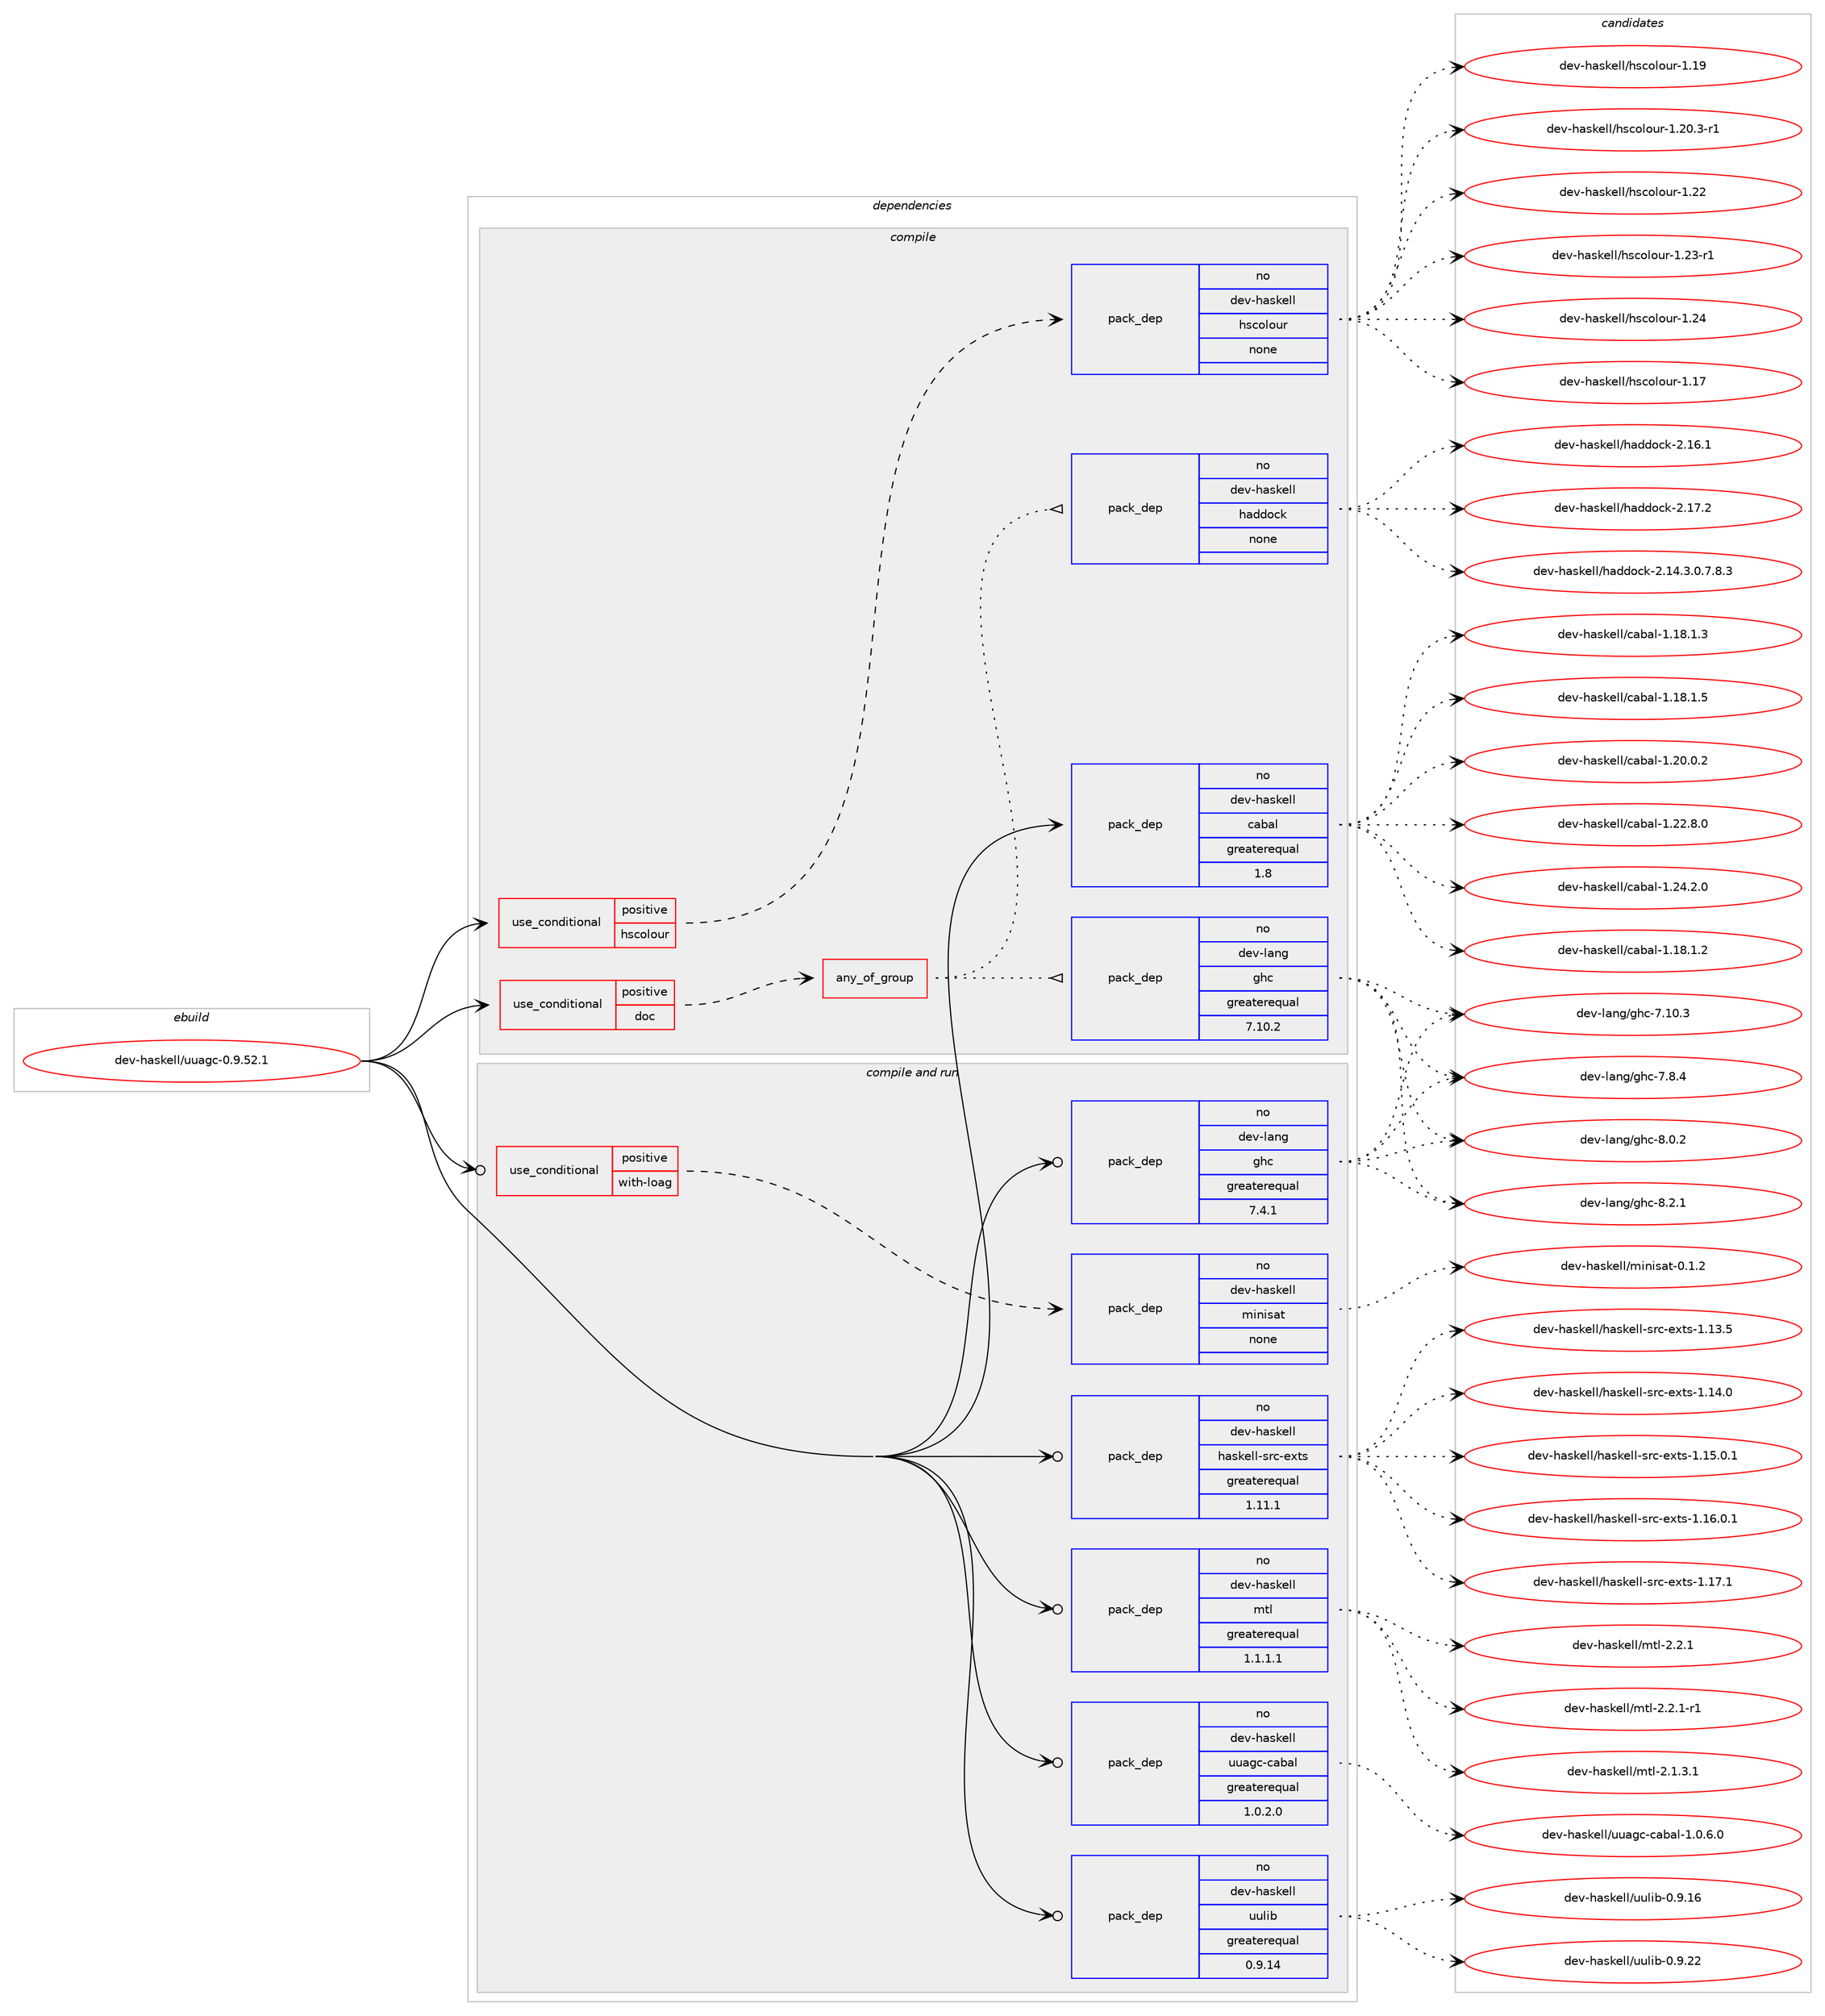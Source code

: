 digraph prolog {

# *************
# Graph options
# *************

newrank=true;
concentrate=true;
compound=true;
graph [rankdir=LR,fontname=Helvetica,fontsize=10,ranksep=1.5];#, ranksep=2.5, nodesep=0.2];
edge  [arrowhead=vee];
node  [fontname=Helvetica,fontsize=10];

# **********
# The ebuild
# **********

subgraph cluster_leftcol {
color=gray;
rank=same;
label=<<i>ebuild</i>>;
id [label="dev-haskell/uuagc-0.9.52.1", color=red, width=4, href="../dev-haskell/uuagc-0.9.52.1.svg"];
}

# ****************
# The dependencies
# ****************

subgraph cluster_midcol {
color=gray;
label=<<i>dependencies</i>>;
subgraph cluster_compile {
fillcolor="#eeeeee";
style=filled;
label=<<i>compile</i>>;
subgraph cond21228 {
dependency94822 [label=<<TABLE BORDER="0" CELLBORDER="1" CELLSPACING="0" CELLPADDING="4"><TR><TD ROWSPAN="3" CELLPADDING="10">use_conditional</TD></TR><TR><TD>positive</TD></TR><TR><TD>doc</TD></TR></TABLE>>, shape=none, color=red];
subgraph any2839 {
dependency94823 [label=<<TABLE BORDER="0" CELLBORDER="1" CELLSPACING="0" CELLPADDING="4"><TR><TD CELLPADDING="10">any_of_group</TD></TR></TABLE>>, shape=none, color=red];subgraph pack70725 {
dependency94824 [label=<<TABLE BORDER="0" CELLBORDER="1" CELLSPACING="0" CELLPADDING="4" WIDTH="220"><TR><TD ROWSPAN="6" CELLPADDING="30">pack_dep</TD></TR><TR><TD WIDTH="110">no</TD></TR><TR><TD>dev-haskell</TD></TR><TR><TD>haddock</TD></TR><TR><TD>none</TD></TR><TR><TD></TD></TR></TABLE>>, shape=none, color=blue];
}
dependency94823:e -> dependency94824:w [weight=20,style="dotted",arrowhead="oinv"];
subgraph pack70726 {
dependency94825 [label=<<TABLE BORDER="0" CELLBORDER="1" CELLSPACING="0" CELLPADDING="4" WIDTH="220"><TR><TD ROWSPAN="6" CELLPADDING="30">pack_dep</TD></TR><TR><TD WIDTH="110">no</TD></TR><TR><TD>dev-lang</TD></TR><TR><TD>ghc</TD></TR><TR><TD>greaterequal</TD></TR><TR><TD>7.10.2</TD></TR></TABLE>>, shape=none, color=blue];
}
dependency94823:e -> dependency94825:w [weight=20,style="dotted",arrowhead="oinv"];
}
dependency94822:e -> dependency94823:w [weight=20,style="dashed",arrowhead="vee"];
}
id:e -> dependency94822:w [weight=20,style="solid",arrowhead="vee"];
subgraph cond21229 {
dependency94826 [label=<<TABLE BORDER="0" CELLBORDER="1" CELLSPACING="0" CELLPADDING="4"><TR><TD ROWSPAN="3" CELLPADDING="10">use_conditional</TD></TR><TR><TD>positive</TD></TR><TR><TD>hscolour</TD></TR></TABLE>>, shape=none, color=red];
subgraph pack70727 {
dependency94827 [label=<<TABLE BORDER="0" CELLBORDER="1" CELLSPACING="0" CELLPADDING="4" WIDTH="220"><TR><TD ROWSPAN="6" CELLPADDING="30">pack_dep</TD></TR><TR><TD WIDTH="110">no</TD></TR><TR><TD>dev-haskell</TD></TR><TR><TD>hscolour</TD></TR><TR><TD>none</TD></TR><TR><TD></TD></TR></TABLE>>, shape=none, color=blue];
}
dependency94826:e -> dependency94827:w [weight=20,style="dashed",arrowhead="vee"];
}
id:e -> dependency94826:w [weight=20,style="solid",arrowhead="vee"];
subgraph pack70728 {
dependency94828 [label=<<TABLE BORDER="0" CELLBORDER="1" CELLSPACING="0" CELLPADDING="4" WIDTH="220"><TR><TD ROWSPAN="6" CELLPADDING="30">pack_dep</TD></TR><TR><TD WIDTH="110">no</TD></TR><TR><TD>dev-haskell</TD></TR><TR><TD>cabal</TD></TR><TR><TD>greaterequal</TD></TR><TR><TD>1.8</TD></TR></TABLE>>, shape=none, color=blue];
}
id:e -> dependency94828:w [weight=20,style="solid",arrowhead="vee"];
}
subgraph cluster_compileandrun {
fillcolor="#eeeeee";
style=filled;
label=<<i>compile and run</i>>;
subgraph cond21230 {
dependency94829 [label=<<TABLE BORDER="0" CELLBORDER="1" CELLSPACING="0" CELLPADDING="4"><TR><TD ROWSPAN="3" CELLPADDING="10">use_conditional</TD></TR><TR><TD>positive</TD></TR><TR><TD>with-loag</TD></TR></TABLE>>, shape=none, color=red];
subgraph pack70729 {
dependency94830 [label=<<TABLE BORDER="0" CELLBORDER="1" CELLSPACING="0" CELLPADDING="4" WIDTH="220"><TR><TD ROWSPAN="6" CELLPADDING="30">pack_dep</TD></TR><TR><TD WIDTH="110">no</TD></TR><TR><TD>dev-haskell</TD></TR><TR><TD>minisat</TD></TR><TR><TD>none</TD></TR><TR><TD></TD></TR></TABLE>>, shape=none, color=blue];
}
dependency94829:e -> dependency94830:w [weight=20,style="dashed",arrowhead="vee"];
}
id:e -> dependency94829:w [weight=20,style="solid",arrowhead="odotvee"];
subgraph pack70730 {
dependency94831 [label=<<TABLE BORDER="0" CELLBORDER="1" CELLSPACING="0" CELLPADDING="4" WIDTH="220"><TR><TD ROWSPAN="6" CELLPADDING="30">pack_dep</TD></TR><TR><TD WIDTH="110">no</TD></TR><TR><TD>dev-haskell</TD></TR><TR><TD>haskell-src-exts</TD></TR><TR><TD>greaterequal</TD></TR><TR><TD>1.11.1</TD></TR></TABLE>>, shape=none, color=blue];
}
id:e -> dependency94831:w [weight=20,style="solid",arrowhead="odotvee"];
subgraph pack70731 {
dependency94832 [label=<<TABLE BORDER="0" CELLBORDER="1" CELLSPACING="0" CELLPADDING="4" WIDTH="220"><TR><TD ROWSPAN="6" CELLPADDING="30">pack_dep</TD></TR><TR><TD WIDTH="110">no</TD></TR><TR><TD>dev-haskell</TD></TR><TR><TD>mtl</TD></TR><TR><TD>greaterequal</TD></TR><TR><TD>1.1.1.1</TD></TR></TABLE>>, shape=none, color=blue];
}
id:e -> dependency94832:w [weight=20,style="solid",arrowhead="odotvee"];
subgraph pack70732 {
dependency94833 [label=<<TABLE BORDER="0" CELLBORDER="1" CELLSPACING="0" CELLPADDING="4" WIDTH="220"><TR><TD ROWSPAN="6" CELLPADDING="30">pack_dep</TD></TR><TR><TD WIDTH="110">no</TD></TR><TR><TD>dev-haskell</TD></TR><TR><TD>uuagc-cabal</TD></TR><TR><TD>greaterequal</TD></TR><TR><TD>1.0.2.0</TD></TR></TABLE>>, shape=none, color=blue];
}
id:e -> dependency94833:w [weight=20,style="solid",arrowhead="odotvee"];
subgraph pack70733 {
dependency94834 [label=<<TABLE BORDER="0" CELLBORDER="1" CELLSPACING="0" CELLPADDING="4" WIDTH="220"><TR><TD ROWSPAN="6" CELLPADDING="30">pack_dep</TD></TR><TR><TD WIDTH="110">no</TD></TR><TR><TD>dev-haskell</TD></TR><TR><TD>uulib</TD></TR><TR><TD>greaterequal</TD></TR><TR><TD>0.9.14</TD></TR></TABLE>>, shape=none, color=blue];
}
id:e -> dependency94834:w [weight=20,style="solid",arrowhead="odotvee"];
subgraph pack70734 {
dependency94835 [label=<<TABLE BORDER="0" CELLBORDER="1" CELLSPACING="0" CELLPADDING="4" WIDTH="220"><TR><TD ROWSPAN="6" CELLPADDING="30">pack_dep</TD></TR><TR><TD WIDTH="110">no</TD></TR><TR><TD>dev-lang</TD></TR><TR><TD>ghc</TD></TR><TR><TD>greaterequal</TD></TR><TR><TD>7.4.1</TD></TR></TABLE>>, shape=none, color=blue];
}
id:e -> dependency94835:w [weight=20,style="solid",arrowhead="odotvee"];
}
subgraph cluster_run {
fillcolor="#eeeeee";
style=filled;
label=<<i>run</i>>;
}
}

# **************
# The candidates
# **************

subgraph cluster_choices {
rank=same;
color=gray;
label=<<i>candidates</i>>;

subgraph choice70725 {
color=black;
nodesep=1;
choice1001011184510497115107101108108471049710010011199107455046495246514648465546564651 [label="dev-haskell/haddock-2.14.3.0.7.8.3", color=red, width=4,href="../dev-haskell/haddock-2.14.3.0.7.8.3.svg"];
choice100101118451049711510710110810847104971001001119910745504649544649 [label="dev-haskell/haddock-2.16.1", color=red, width=4,href="../dev-haskell/haddock-2.16.1.svg"];
choice100101118451049711510710110810847104971001001119910745504649554650 [label="dev-haskell/haddock-2.17.2", color=red, width=4,href="../dev-haskell/haddock-2.17.2.svg"];
dependency94824:e -> choice1001011184510497115107101108108471049710010011199107455046495246514648465546564651:w [style=dotted,weight="100"];
dependency94824:e -> choice100101118451049711510710110810847104971001001119910745504649544649:w [style=dotted,weight="100"];
dependency94824:e -> choice100101118451049711510710110810847104971001001119910745504649554650:w [style=dotted,weight="100"];
}
subgraph choice70726 {
color=black;
nodesep=1;
choice1001011184510897110103471031049945554649484651 [label="dev-lang/ghc-7.10.3", color=red, width=4,href="../dev-lang/ghc-7.10.3.svg"];
choice10010111845108971101034710310499455546564652 [label="dev-lang/ghc-7.8.4", color=red, width=4,href="../dev-lang/ghc-7.8.4.svg"];
choice10010111845108971101034710310499455646484650 [label="dev-lang/ghc-8.0.2", color=red, width=4,href="../dev-lang/ghc-8.0.2.svg"];
choice10010111845108971101034710310499455646504649 [label="dev-lang/ghc-8.2.1", color=red, width=4,href="../dev-lang/ghc-8.2.1.svg"];
dependency94825:e -> choice1001011184510897110103471031049945554649484651:w [style=dotted,weight="100"];
dependency94825:e -> choice10010111845108971101034710310499455546564652:w [style=dotted,weight="100"];
dependency94825:e -> choice10010111845108971101034710310499455646484650:w [style=dotted,weight="100"];
dependency94825:e -> choice10010111845108971101034710310499455646504649:w [style=dotted,weight="100"];
}
subgraph choice70727 {
color=black;
nodesep=1;
choice100101118451049711510710110810847104115991111081111171144549464955 [label="dev-haskell/hscolour-1.17", color=red, width=4,href="../dev-haskell/hscolour-1.17.svg"];
choice100101118451049711510710110810847104115991111081111171144549464957 [label="dev-haskell/hscolour-1.19", color=red, width=4,href="../dev-haskell/hscolour-1.19.svg"];
choice10010111845104971151071011081084710411599111108111117114454946504846514511449 [label="dev-haskell/hscolour-1.20.3-r1", color=red, width=4,href="../dev-haskell/hscolour-1.20.3-r1.svg"];
choice100101118451049711510710110810847104115991111081111171144549465050 [label="dev-haskell/hscolour-1.22", color=red, width=4,href="../dev-haskell/hscolour-1.22.svg"];
choice1001011184510497115107101108108471041159911110811111711445494650514511449 [label="dev-haskell/hscolour-1.23-r1", color=red, width=4,href="../dev-haskell/hscolour-1.23-r1.svg"];
choice100101118451049711510710110810847104115991111081111171144549465052 [label="dev-haskell/hscolour-1.24", color=red, width=4,href="../dev-haskell/hscolour-1.24.svg"];
dependency94827:e -> choice100101118451049711510710110810847104115991111081111171144549464955:w [style=dotted,weight="100"];
dependency94827:e -> choice100101118451049711510710110810847104115991111081111171144549464957:w [style=dotted,weight="100"];
dependency94827:e -> choice10010111845104971151071011081084710411599111108111117114454946504846514511449:w [style=dotted,weight="100"];
dependency94827:e -> choice100101118451049711510710110810847104115991111081111171144549465050:w [style=dotted,weight="100"];
dependency94827:e -> choice1001011184510497115107101108108471041159911110811111711445494650514511449:w [style=dotted,weight="100"];
dependency94827:e -> choice100101118451049711510710110810847104115991111081111171144549465052:w [style=dotted,weight="100"];
}
subgraph choice70728 {
color=black;
nodesep=1;
choice10010111845104971151071011081084799979897108454946495646494650 [label="dev-haskell/cabal-1.18.1.2", color=red, width=4,href="../dev-haskell/cabal-1.18.1.2.svg"];
choice10010111845104971151071011081084799979897108454946495646494651 [label="dev-haskell/cabal-1.18.1.3", color=red, width=4,href="../dev-haskell/cabal-1.18.1.3.svg"];
choice10010111845104971151071011081084799979897108454946495646494653 [label="dev-haskell/cabal-1.18.1.5", color=red, width=4,href="../dev-haskell/cabal-1.18.1.5.svg"];
choice10010111845104971151071011081084799979897108454946504846484650 [label="dev-haskell/cabal-1.20.0.2", color=red, width=4,href="../dev-haskell/cabal-1.20.0.2.svg"];
choice10010111845104971151071011081084799979897108454946505046564648 [label="dev-haskell/cabal-1.22.8.0", color=red, width=4,href="../dev-haskell/cabal-1.22.8.0.svg"];
choice10010111845104971151071011081084799979897108454946505246504648 [label="dev-haskell/cabal-1.24.2.0", color=red, width=4,href="../dev-haskell/cabal-1.24.2.0.svg"];
dependency94828:e -> choice10010111845104971151071011081084799979897108454946495646494650:w [style=dotted,weight="100"];
dependency94828:e -> choice10010111845104971151071011081084799979897108454946495646494651:w [style=dotted,weight="100"];
dependency94828:e -> choice10010111845104971151071011081084799979897108454946495646494653:w [style=dotted,weight="100"];
dependency94828:e -> choice10010111845104971151071011081084799979897108454946504846484650:w [style=dotted,weight="100"];
dependency94828:e -> choice10010111845104971151071011081084799979897108454946505046564648:w [style=dotted,weight="100"];
dependency94828:e -> choice10010111845104971151071011081084799979897108454946505246504648:w [style=dotted,weight="100"];
}
subgraph choice70729 {
color=black;
nodesep=1;
choice10010111845104971151071011081084710910511010511597116454846494650 [label="dev-haskell/minisat-0.1.2", color=red, width=4,href="../dev-haskell/minisat-0.1.2.svg"];
dependency94830:e -> choice10010111845104971151071011081084710910511010511597116454846494650:w [style=dotted,weight="100"];
}
subgraph choice70730 {
color=black;
nodesep=1;
choice1001011184510497115107101108108471049711510710110810845115114994510112011611545494649514653 [label="dev-haskell/haskell-src-exts-1.13.5", color=red, width=4,href="../dev-haskell/haskell-src-exts-1.13.5.svg"];
choice1001011184510497115107101108108471049711510710110810845115114994510112011611545494649524648 [label="dev-haskell/haskell-src-exts-1.14.0", color=red, width=4,href="../dev-haskell/haskell-src-exts-1.14.0.svg"];
choice10010111845104971151071011081084710497115107101108108451151149945101120116115454946495346484649 [label="dev-haskell/haskell-src-exts-1.15.0.1", color=red, width=4,href="../dev-haskell/haskell-src-exts-1.15.0.1.svg"];
choice10010111845104971151071011081084710497115107101108108451151149945101120116115454946495446484649 [label="dev-haskell/haskell-src-exts-1.16.0.1", color=red, width=4,href="../dev-haskell/haskell-src-exts-1.16.0.1.svg"];
choice1001011184510497115107101108108471049711510710110810845115114994510112011611545494649554649 [label="dev-haskell/haskell-src-exts-1.17.1", color=red, width=4,href="../dev-haskell/haskell-src-exts-1.17.1.svg"];
dependency94831:e -> choice1001011184510497115107101108108471049711510710110810845115114994510112011611545494649514653:w [style=dotted,weight="100"];
dependency94831:e -> choice1001011184510497115107101108108471049711510710110810845115114994510112011611545494649524648:w [style=dotted,weight="100"];
dependency94831:e -> choice10010111845104971151071011081084710497115107101108108451151149945101120116115454946495346484649:w [style=dotted,weight="100"];
dependency94831:e -> choice10010111845104971151071011081084710497115107101108108451151149945101120116115454946495446484649:w [style=dotted,weight="100"];
dependency94831:e -> choice1001011184510497115107101108108471049711510710110810845115114994510112011611545494649554649:w [style=dotted,weight="100"];
}
subgraph choice70731 {
color=black;
nodesep=1;
choice1001011184510497115107101108108471091161084550464946514649 [label="dev-haskell/mtl-2.1.3.1", color=red, width=4,href="../dev-haskell/mtl-2.1.3.1.svg"];
choice100101118451049711510710110810847109116108455046504649 [label="dev-haskell/mtl-2.2.1", color=red, width=4,href="../dev-haskell/mtl-2.2.1.svg"];
choice1001011184510497115107101108108471091161084550465046494511449 [label="dev-haskell/mtl-2.2.1-r1", color=red, width=4,href="../dev-haskell/mtl-2.2.1-r1.svg"];
dependency94832:e -> choice1001011184510497115107101108108471091161084550464946514649:w [style=dotted,weight="100"];
dependency94832:e -> choice100101118451049711510710110810847109116108455046504649:w [style=dotted,weight="100"];
dependency94832:e -> choice1001011184510497115107101108108471091161084550465046494511449:w [style=dotted,weight="100"];
}
subgraph choice70732 {
color=black;
nodesep=1;
choice100101118451049711510710110810847117117971039945999798971084549464846544648 [label="dev-haskell/uuagc-cabal-1.0.6.0", color=red, width=4,href="../dev-haskell/uuagc-cabal-1.0.6.0.svg"];
dependency94833:e -> choice100101118451049711510710110810847117117971039945999798971084549464846544648:w [style=dotted,weight="100"];
}
subgraph choice70733 {
color=black;
nodesep=1;
choice1001011184510497115107101108108471171171081059845484657464954 [label="dev-haskell/uulib-0.9.16", color=red, width=4,href="../dev-haskell/uulib-0.9.16.svg"];
choice1001011184510497115107101108108471171171081059845484657465050 [label="dev-haskell/uulib-0.9.22", color=red, width=4,href="../dev-haskell/uulib-0.9.22.svg"];
dependency94834:e -> choice1001011184510497115107101108108471171171081059845484657464954:w [style=dotted,weight="100"];
dependency94834:e -> choice1001011184510497115107101108108471171171081059845484657465050:w [style=dotted,weight="100"];
}
subgraph choice70734 {
color=black;
nodesep=1;
choice1001011184510897110103471031049945554649484651 [label="dev-lang/ghc-7.10.3", color=red, width=4,href="../dev-lang/ghc-7.10.3.svg"];
choice10010111845108971101034710310499455546564652 [label="dev-lang/ghc-7.8.4", color=red, width=4,href="../dev-lang/ghc-7.8.4.svg"];
choice10010111845108971101034710310499455646484650 [label="dev-lang/ghc-8.0.2", color=red, width=4,href="../dev-lang/ghc-8.0.2.svg"];
choice10010111845108971101034710310499455646504649 [label="dev-lang/ghc-8.2.1", color=red, width=4,href="../dev-lang/ghc-8.2.1.svg"];
dependency94835:e -> choice1001011184510897110103471031049945554649484651:w [style=dotted,weight="100"];
dependency94835:e -> choice10010111845108971101034710310499455546564652:w [style=dotted,weight="100"];
dependency94835:e -> choice10010111845108971101034710310499455646484650:w [style=dotted,weight="100"];
dependency94835:e -> choice10010111845108971101034710310499455646504649:w [style=dotted,weight="100"];
}
}

}
